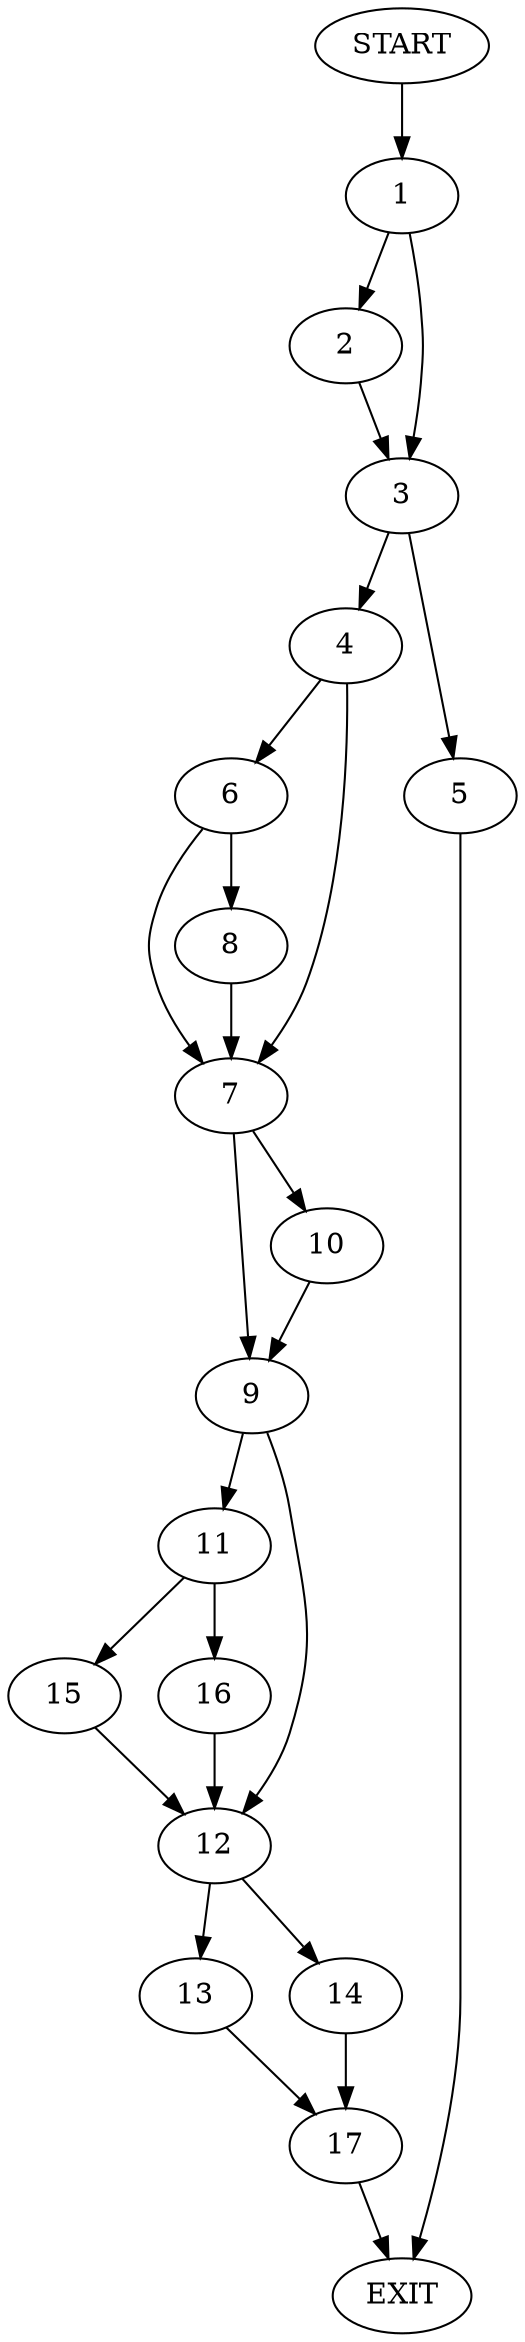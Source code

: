 digraph {
0 [label="START"]
18 [label="EXIT"]
0 -> 1
1 -> 2
1 -> 3
2 -> 3
3 -> 4
3 -> 5
4 -> 6
4 -> 7
5 -> 18
6 -> 8
6 -> 7
7 -> 9
7 -> 10
8 -> 7
10 -> 9
9 -> 11
9 -> 12
12 -> 13
12 -> 14
11 -> 15
11 -> 16
16 -> 12
15 -> 12
13 -> 17
14 -> 17
17 -> 18
}
